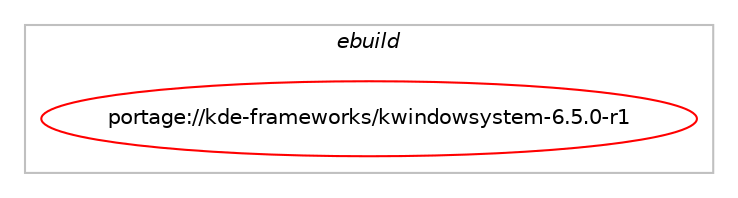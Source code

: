 digraph prolog {

# *************
# Graph options
# *************

newrank=true;
concentrate=true;
compound=true;
graph [rankdir=LR,fontname=Helvetica,fontsize=10,ranksep=1.5];#, ranksep=2.5, nodesep=0.2];
edge  [arrowhead=vee];
node  [fontname=Helvetica,fontsize=10];

# **********
# The ebuild
# **********

subgraph cluster_leftcol {
color=gray;
label=<<i>ebuild</i>>;
id [label="portage://kde-frameworks/kwindowsystem-6.5.0-r1", color=red, width=4, href="../kde-frameworks/kwindowsystem-6.5.0-r1.svg"];
}

# ****************
# The dependencies
# ****************

subgraph cluster_midcol {
color=gray;
label=<<i>dependencies</i>>;
subgraph cluster_compile {
fillcolor="#eeeeee";
style=filled;
label=<<i>compile</i>>;
# *** BEGIN UNKNOWN DEPENDENCY TYPE (TODO) ***
# id -> equal(use_conditional_group(positive,X,portage://kde-frameworks/kwindowsystem-6.5.0-r1,[package_dependency(portage://kde-frameworks/kwindowsystem-6.5.0-r1,install,no,dev-qt,qtbase,greaterequal,[6.6.2,,,6.6.2],[slot(6),equal],[use(enable(gui),none)]),package_dependency(portage://kde-frameworks/kwindowsystem-6.5.0-r1,install,no,x11-base,xorg-proto,none,[,,],[],[]),package_dependency(portage://kde-frameworks/kwindowsystem-6.5.0-r1,install,no,x11-libs,libX11,none,[,,],[],[]),package_dependency(portage://kde-frameworks/kwindowsystem-6.5.0-r1,install,no,x11-libs,libXfixes,none,[,,],[],[]),package_dependency(portage://kde-frameworks/kwindowsystem-6.5.0-r1,install,no,x11-libs,libxcb,none,[,,],[],[]),package_dependency(portage://kde-frameworks/kwindowsystem-6.5.0-r1,install,no,x11-libs,xcb-util-keysyms,none,[,,],[],[])]))
# *** END UNKNOWN DEPENDENCY TYPE (TODO) ***

# *** BEGIN UNKNOWN DEPENDENCY TYPE (TODO) ***
# id -> equal(use_conditional_group(positive,doc,portage://kde-frameworks/kwindowsystem-6.5.0-r1,[package_dependency(portage://kde-frameworks/kwindowsystem-6.5.0-r1,install,no,dev-qt,qt-docs,none,[,,],[slot(6)],[])]))
# *** END UNKNOWN DEPENDENCY TYPE (TODO) ***

# *** BEGIN UNKNOWN DEPENDENCY TYPE (TODO) ***
# id -> equal(use_conditional_group(positive,test,portage://kde-frameworks/kwindowsystem-6.5.0-r1,[package_dependency(portage://kde-frameworks/kwindowsystem-6.5.0-r1,install,no,dev-qt,qtbase,greaterequal,[6.6.2,,,6.6.2],[slot(6)],[use(enable(widgets),none)])]))
# *** END UNKNOWN DEPENDENCY TYPE (TODO) ***

# *** BEGIN UNKNOWN DEPENDENCY TYPE (TODO) ***
# id -> equal(use_conditional_group(positive,wayland,portage://kde-frameworks/kwindowsystem-6.5.0-r1,[package_dependency(portage://kde-frameworks/kwindowsystem-6.5.0-r1,install,no,dev-libs,plasma-wayland-protocols,none,[,,],[],[]),package_dependency(portage://kde-frameworks/kwindowsystem-6.5.0-r1,install,no,dev-libs,wayland-protocols,greaterequal,[1.21,,,1.21],[],[])]))
# *** END UNKNOWN DEPENDENCY TYPE (TODO) ***

# *** BEGIN UNKNOWN DEPENDENCY TYPE (TODO) ***
# id -> equal(use_conditional_group(positive,wayland,portage://kde-frameworks/kwindowsystem-6.5.0-r1,[package_dependency(portage://kde-frameworks/kwindowsystem-6.5.0-r1,install,no,dev-qt,qtwayland,greaterequal,[6.6.2,,,6.6.2],[slot(6),equal],[])]))
# *** END UNKNOWN DEPENDENCY TYPE (TODO) ***

# *** BEGIN UNKNOWN DEPENDENCY TYPE (TODO) ***
# id -> equal(package_dependency(portage://kde-frameworks/kwindowsystem-6.5.0-r1,install,no,dev-qt,qtbase,greaterequal,[6.6.2,,,6.6.2],[slot(6)],[use(enable(gui),none),use(optenable(wayland),none)]))
# *** END UNKNOWN DEPENDENCY TYPE (TODO) ***

# *** BEGIN UNKNOWN DEPENDENCY TYPE (TODO) ***
# id -> equal(package_dependency(portage://kde-frameworks/kwindowsystem-6.5.0-r1,install,no,dev-qt,qtbase,none,[,,],[slot(6)],[]))
# *** END UNKNOWN DEPENDENCY TYPE (TODO) ***

# *** BEGIN UNKNOWN DEPENDENCY TYPE (TODO) ***
# id -> equal(package_dependency(portage://kde-frameworks/kwindowsystem-6.5.0-r1,install,no,dev-qt,qtdeclarative,greaterequal,[6.6.2,,,6.6.2],[slot(6)],[]))
# *** END UNKNOWN DEPENDENCY TYPE (TODO) ***

}
subgraph cluster_compileandrun {
fillcolor="#eeeeee";
style=filled;
label=<<i>compile and run</i>>;
}
subgraph cluster_run {
fillcolor="#eeeeee";
style=filled;
label=<<i>run</i>>;
# *** BEGIN UNKNOWN DEPENDENCY TYPE (TODO) ***
# id -> equal(use_conditional_group(positive,X,portage://kde-frameworks/kwindowsystem-6.5.0-r1,[package_dependency(portage://kde-frameworks/kwindowsystem-6.5.0-r1,run,no,dev-qt,qtbase,greaterequal,[6.6.2,,,6.6.2],[slot(6),equal],[use(enable(gui),none)]),package_dependency(portage://kde-frameworks/kwindowsystem-6.5.0-r1,run,no,x11-base,xorg-proto,none,[,,],[],[]),package_dependency(portage://kde-frameworks/kwindowsystem-6.5.0-r1,run,no,x11-libs,libX11,none,[,,],[],[]),package_dependency(portage://kde-frameworks/kwindowsystem-6.5.0-r1,run,no,x11-libs,libXfixes,none,[,,],[],[]),package_dependency(portage://kde-frameworks/kwindowsystem-6.5.0-r1,run,no,x11-libs,libxcb,none,[,,],[],[]),package_dependency(portage://kde-frameworks/kwindowsystem-6.5.0-r1,run,no,x11-libs,xcb-util-keysyms,none,[,,],[],[])]))
# *** END UNKNOWN DEPENDENCY TYPE (TODO) ***

# *** BEGIN UNKNOWN DEPENDENCY TYPE (TODO) ***
# id -> equal(use_conditional_group(positive,doc,portage://kde-frameworks/kwindowsystem-6.5.0-r1,[package_dependency(portage://kde-frameworks/kwindowsystem-6.5.0-r1,run,no,dev-qt,qt-docs,none,[,,],[slot(6)],[])]))
# *** END UNKNOWN DEPENDENCY TYPE (TODO) ***

# *** BEGIN UNKNOWN DEPENDENCY TYPE (TODO) ***
# id -> equal(use_conditional_group(positive,wayland,portage://kde-frameworks/kwindowsystem-6.5.0-r1,[package_dependency(portage://kde-frameworks/kwindowsystem-6.5.0-r1,run,no,dev-qt,qtwayland,greaterequal,[6.6.2,,,6.6.2],[slot(6),equal],[])]))
# *** END UNKNOWN DEPENDENCY TYPE (TODO) ***

# *** BEGIN UNKNOWN DEPENDENCY TYPE (TODO) ***
# id -> equal(package_dependency(portage://kde-frameworks/kwindowsystem-6.5.0-r1,run,no,dev-qt,qtbase,greaterequal,[6.6.2,,,6.6.2],[slot(6)],[use(enable(gui),none),use(optenable(wayland),none)]))
# *** END UNKNOWN DEPENDENCY TYPE (TODO) ***

# *** BEGIN UNKNOWN DEPENDENCY TYPE (TODO) ***
# id -> equal(package_dependency(portage://kde-frameworks/kwindowsystem-6.5.0-r1,run,no,dev-qt,qtbase,none,[,,],[slot(6)],[]))
# *** END UNKNOWN DEPENDENCY TYPE (TODO) ***

# *** BEGIN UNKNOWN DEPENDENCY TYPE (TODO) ***
# id -> equal(package_dependency(portage://kde-frameworks/kwindowsystem-6.5.0-r1,run,no,dev-qt,qtdeclarative,greaterequal,[6.6.2,,,6.6.2],[slot(6)],[]))
# *** END UNKNOWN DEPENDENCY TYPE (TODO) ***

# *** BEGIN UNKNOWN DEPENDENCY TYPE (TODO) ***
# id -> equal(package_dependency(portage://kde-frameworks/kwindowsystem-6.5.0-r1,run,no,kde-frameworks,kf-env,greaterequal,[6,,,6],[],[]))
# *** END UNKNOWN DEPENDENCY TYPE (TODO) ***

}
}

# **************
# The candidates
# **************

subgraph cluster_choices {
rank=same;
color=gray;
label=<<i>candidates</i>>;

}

}
